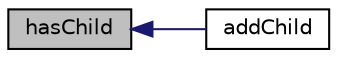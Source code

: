 digraph "hasChild"
{
  edge [fontname="Helvetica",fontsize="10",labelfontname="Helvetica",labelfontsize="10"];
  node [fontname="Helvetica",fontsize="10",shape=record];
  rankdir="LR";
  Node1 [label="hasChild",height=0.2,width=0.4,color="black", fillcolor="grey75", style="filled", fontcolor="black"];
  Node1 -> Node2 [dir="back",color="midnightblue",fontsize="10",style="solid",fontname="Helvetica"];
  Node2 [label="addChild",height=0.2,width=0.4,color="black", fillcolor="white", style="filled",URL="$_abstract_decorator_8h.html#ad24481f516f9fe752b1fb1bb75a64d4e"];
}
